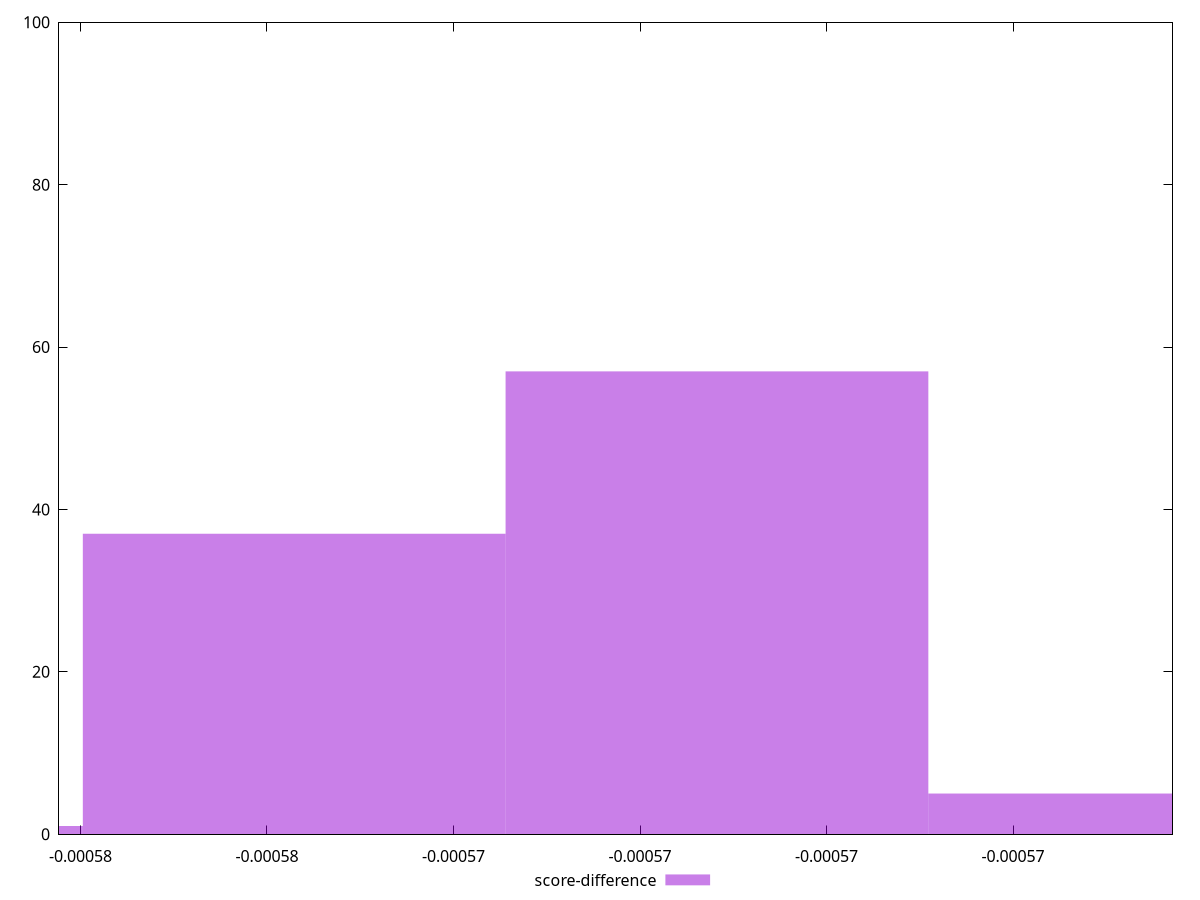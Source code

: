 reset

$scoreDifference <<EOF
-0.0005711748008662476 57
-0.000575707934206456 37
-0.0005802410675466642 1
-0.0005666416675260393 5
EOF

set key outside below
set boxwidth 0.000004533133340208314
set xrange [-0.000578229966014962:-0.0005662901341218912]
set yrange [0:100]
set trange [0:100]
set style fill transparent solid 0.5 noborder
set terminal svg size 640, 490 enhanced background rgb 'white'
set output "reprap/uses-long-cache-ttl/samples/pages+cached+nointeractive/score-difference/histogram.svg"

plot $scoreDifference title "score-difference" with boxes

reset
